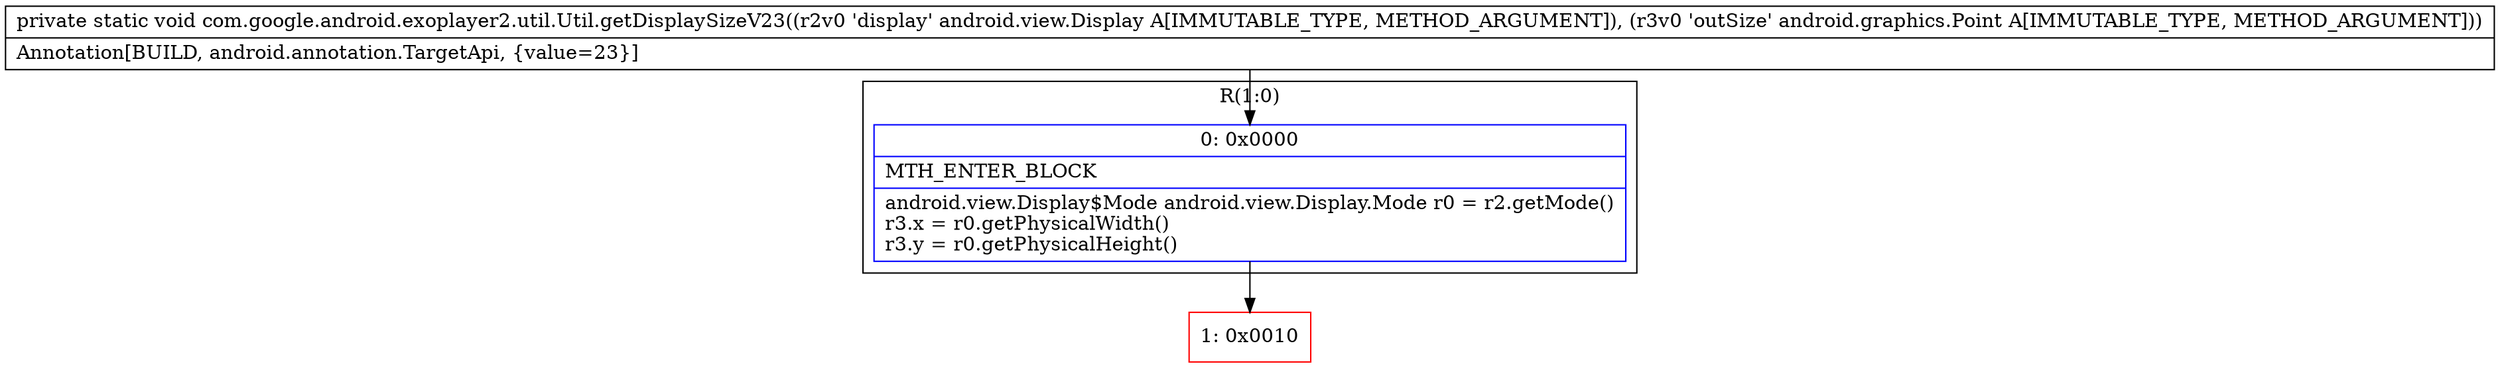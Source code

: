 digraph "CFG forcom.google.android.exoplayer2.util.Util.getDisplaySizeV23(Landroid\/view\/Display;Landroid\/graphics\/Point;)V" {
subgraph cluster_Region_536541229 {
label = "R(1:0)";
node [shape=record,color=blue];
Node_0 [shape=record,label="{0\:\ 0x0000|MTH_ENTER_BLOCK\l|android.view.Display$Mode android.view.Display.Mode r0 = r2.getMode()\lr3.x = r0.getPhysicalWidth()\lr3.y = r0.getPhysicalHeight()\l}"];
}
Node_1 [shape=record,color=red,label="{1\:\ 0x0010}"];
MethodNode[shape=record,label="{private static void com.google.android.exoplayer2.util.Util.getDisplaySizeV23((r2v0 'display' android.view.Display A[IMMUTABLE_TYPE, METHOD_ARGUMENT]), (r3v0 'outSize' android.graphics.Point A[IMMUTABLE_TYPE, METHOD_ARGUMENT]))  | Annotation[BUILD, android.annotation.TargetApi, \{value=23\}]\l}"];
MethodNode -> Node_0;
Node_0 -> Node_1;
}

